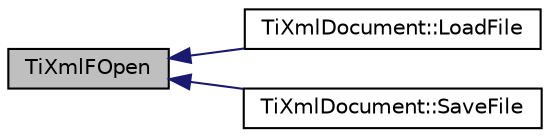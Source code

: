 digraph "TiXmlFOpen"
{
  edge [fontname="Helvetica",fontsize="10",labelfontname="Helvetica",labelfontsize="10"];
  node [fontname="Helvetica",fontsize="10",shape=record];
  rankdir="LR";
  Node1 [label="TiXmlFOpen",height=0.2,width=0.4,color="black", fillcolor="grey75", style="filled" fontcolor="black"];
  Node1 -> Node2 [dir="back",color="midnightblue",fontsize="10",style="solid"];
  Node2 [label="TiXmlDocument::LoadFile",height=0.2,width=0.4,color="black", fillcolor="white", style="filled",URL="$class_ti_xml_document.html#a879cdf5e981b8b2d2ef82f2546dd28fb",tooltip="Load a file using the given filename. Returns true if successful. "];
  Node1 -> Node3 [dir="back",color="midnightblue",fontsize="10",style="solid"];
  Node3 [label="TiXmlDocument::SaveFile",height=0.2,width=0.4,color="black", fillcolor="white", style="filled",URL="$class_ti_xml_document.html#ae869f5ebf7fc54c4a1d737fb4689fd44",tooltip="Save a file using the given filename. Returns true if successful. "];
}
